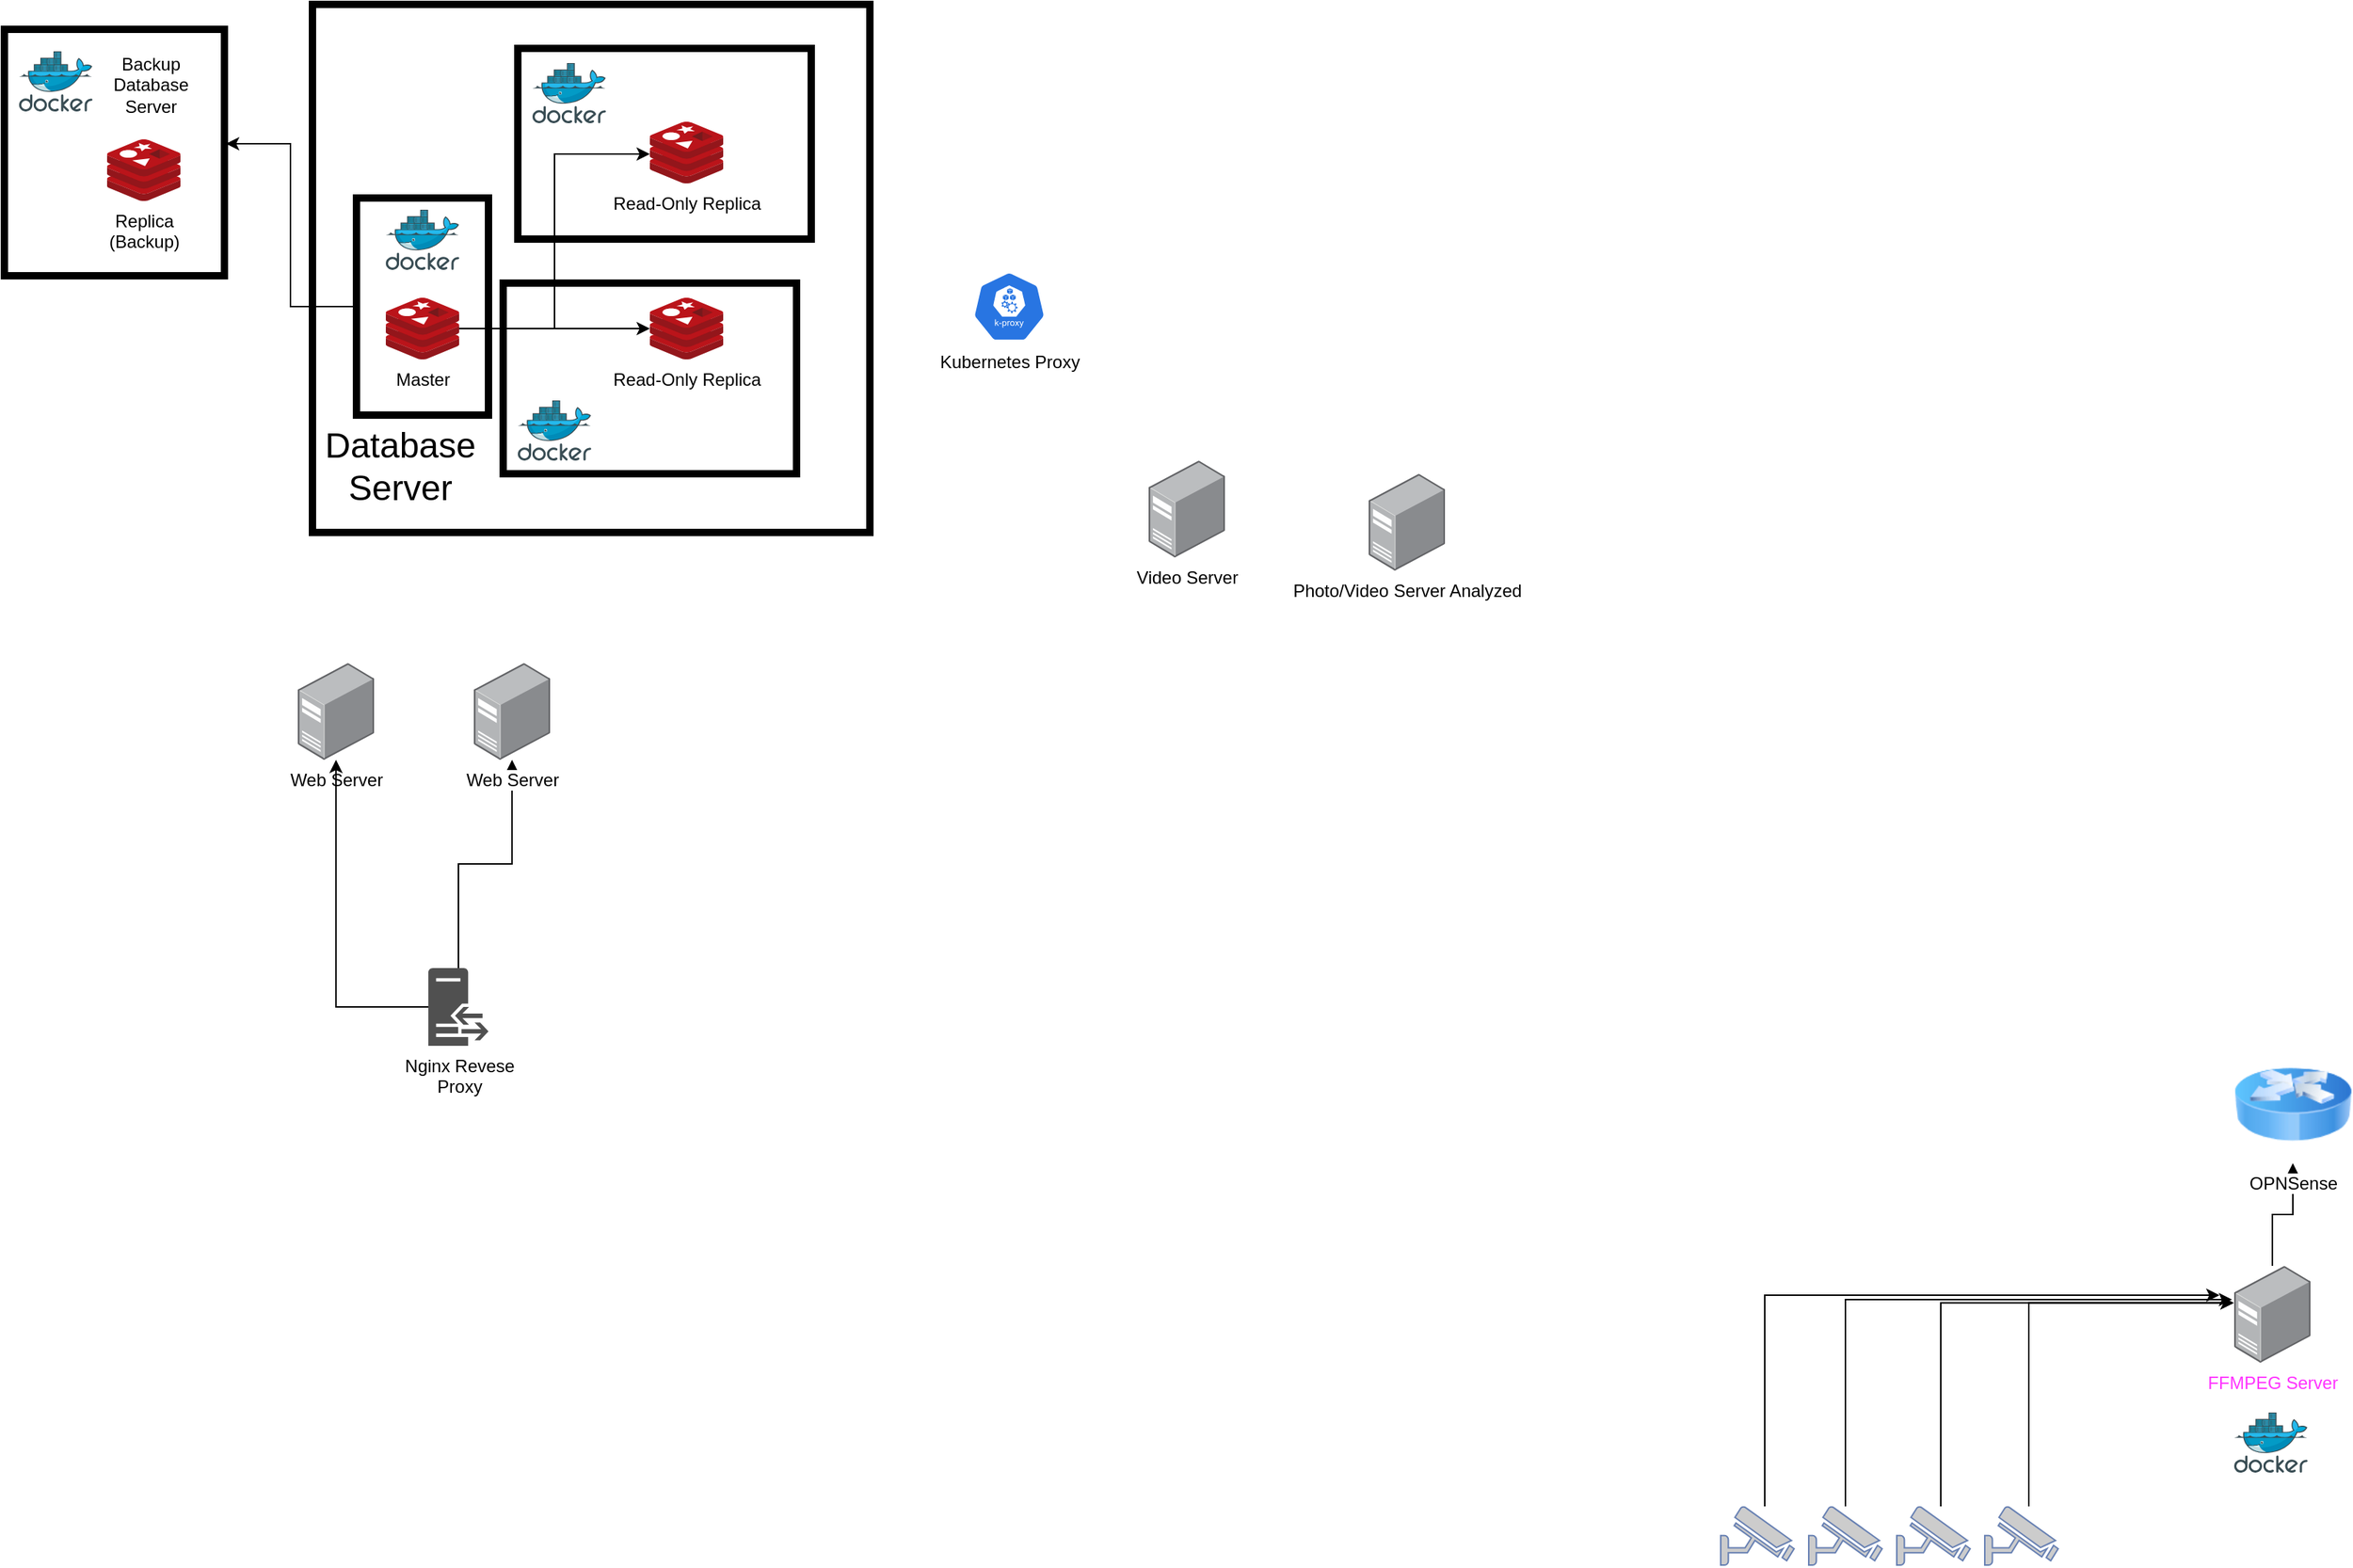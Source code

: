 <mxfile version="21.2.9" type="github">
  <diagram name="Page-1" id="8UPeFdMl0vFz5VUTd74H">
    <mxGraphModel dx="1363" dy="777" grid="1" gridSize="10" guides="1" tooltips="1" connect="1" arrows="1" fold="1" page="1" pageScale="1" pageWidth="1654" pageHeight="1169" math="0" shadow="0">
      <root>
        <mxCell id="0" />
        <mxCell id="1" parent="0" />
        <mxCell id="MEHSV4zgcUvzOmV2rdXF-19" style="edgeStyle=orthogonalEdgeStyle;rounded=0;orthogonalLoop=1;jettySize=auto;html=1;" parent="1" source="MEHSV4zgcUvzOmV2rdXF-21" target="MEHSV4zgcUvzOmV2rdXF-23" edge="1">
          <mxGeometry relative="1" as="geometry" />
        </mxCell>
        <mxCell id="MEHSV4zgcUvzOmV2rdXF-20" style="edgeStyle=orthogonalEdgeStyle;rounded=0;orthogonalLoop=1;jettySize=auto;html=1;entryX=0;entryY=0.524;entryDx=0;entryDy=0;entryPerimeter=0;" parent="1" source="MEHSV4zgcUvzOmV2rdXF-21" target="MEHSV4zgcUvzOmV2rdXF-22" edge="1">
          <mxGeometry relative="1" as="geometry" />
        </mxCell>
        <mxCell id="MEHSV4zgcUvzOmV2rdXF-21" value="Master" style="image;sketch=0;aspect=fixed;html=1;points=[];align=center;fontSize=12;image=img/lib/mscae/Cache_Redis_Product.svg;" parent="1" vertex="1">
          <mxGeometry x="290" y="270" width="50" height="42" as="geometry" />
        </mxCell>
        <mxCell id="MEHSV4zgcUvzOmV2rdXF-22" value="Read-Only Replica" style="image;sketch=0;aspect=fixed;html=1;points=[];align=center;fontSize=12;image=img/lib/mscae/Cache_Redis_Product.svg;" parent="1" vertex="1">
          <mxGeometry x="470" y="150" width="50" height="42" as="geometry" />
        </mxCell>
        <mxCell id="MEHSV4zgcUvzOmV2rdXF-23" value="Read-Only Replica" style="image;sketch=0;aspect=fixed;html=1;points=[];align=center;fontSize=12;image=img/lib/mscae/Cache_Redis_Product.svg;" parent="1" vertex="1">
          <mxGeometry x="470" y="270" width="50" height="42" as="geometry" />
        </mxCell>
        <mxCell id="MEHSV4zgcUvzOmV2rdXF-24" value="Replica&lt;br&gt;(Backup)" style="image;sketch=0;aspect=fixed;html=1;points=[];align=center;fontSize=12;image=img/lib/mscae/Cache_Redis_Product.svg;" parent="1" vertex="1">
          <mxGeometry x="100" y="162" width="50" height="42" as="geometry" />
        </mxCell>
        <mxCell id="MEHSV4zgcUvzOmV2rdXF-25" value="" style="image;sketch=0;aspect=fixed;html=1;points=[];align=center;fontSize=12;image=img/lib/mscae/Docker.svg;" parent="1" vertex="1">
          <mxGeometry x="390" y="110" width="50" height="41" as="geometry" />
        </mxCell>
        <mxCell id="MEHSV4zgcUvzOmV2rdXF-26" value="" style="image;sketch=0;aspect=fixed;html=1;points=[];align=center;fontSize=12;image=img/lib/mscae/Docker.svg;" parent="1" vertex="1">
          <mxGeometry x="40" y="102" width="50" height="41" as="geometry" />
        </mxCell>
        <mxCell id="MEHSV4zgcUvzOmV2rdXF-27" value="" style="image;sketch=0;aspect=fixed;html=1;points=[];align=center;fontSize=12;image=img/lib/mscae/Docker.svg;" parent="1" vertex="1">
          <mxGeometry x="290" y="210" width="50" height="41" as="geometry" />
        </mxCell>
        <mxCell id="MEHSV4zgcUvzOmV2rdXF-28" value="" style="image;sketch=0;aspect=fixed;html=1;points=[];align=center;fontSize=12;image=img/lib/mscae/Docker.svg;" parent="1" vertex="1">
          <mxGeometry x="380" y="340" width="50" height="41" as="geometry" />
        </mxCell>
        <mxCell id="MEHSV4zgcUvzOmV2rdXF-29" value="" style="rounded=0;whiteSpace=wrap;html=1;fillColor=none;strokeWidth=5;" parent="1" vertex="1">
          <mxGeometry x="380" y="100" width="200" height="130" as="geometry" />
        </mxCell>
        <mxCell id="MEHSV4zgcUvzOmV2rdXF-30" value="" style="rounded=0;whiteSpace=wrap;html=1;fillColor=none;strokeWidth=5;" parent="1" vertex="1">
          <mxGeometry x="370" y="260" width="200" height="130" as="geometry" />
        </mxCell>
        <mxCell id="Ju0tz5VagtQAyM3Ogj2z-4" style="edgeStyle=orthogonalEdgeStyle;rounded=0;orthogonalLoop=1;jettySize=auto;html=1;entryX=1.007;entryY=0.464;entryDx=0;entryDy=0;entryPerimeter=0;" edge="1" parent="1" source="MEHSV4zgcUvzOmV2rdXF-31" target="MEHSV4zgcUvzOmV2rdXF-32">
          <mxGeometry relative="1" as="geometry" />
        </mxCell>
        <mxCell id="MEHSV4zgcUvzOmV2rdXF-31" value="" style="rounded=0;whiteSpace=wrap;html=1;fillColor=none;strokeWidth=5;" parent="1" vertex="1">
          <mxGeometry x="270" y="202" width="90" height="148" as="geometry" />
        </mxCell>
        <mxCell id="MEHSV4zgcUvzOmV2rdXF-32" value="" style="rounded=0;whiteSpace=wrap;html=1;fillColor=none;strokeWidth=5;" parent="1" vertex="1">
          <mxGeometry x="30" y="87" width="150" height="168" as="geometry" />
        </mxCell>
        <mxCell id="MEHSV4zgcUvzOmV2rdXF-33" value="Kubernetes Proxy" style="sketch=0;html=1;dashed=0;whitespace=wrap;fillColor=#2875E2;strokeColor=#ffffff;points=[[0.005,0.63,0],[0.1,0.2,0],[0.9,0.2,0],[0.5,0,0],[0.995,0.63,0],[0.72,0.99,0],[0.5,1,0],[0.28,0.99,0]];verticalLabelPosition=bottom;align=center;verticalAlign=top;shape=mxgraph.kubernetes.icon;prIcon=k_proxy" parent="1" vertex="1">
          <mxGeometry x="690" y="252" width="50" height="48" as="geometry" />
        </mxCell>
        <mxCell id="MEHSV4zgcUvzOmV2rdXF-67" style="edgeStyle=orthogonalEdgeStyle;rounded=0;orthogonalLoop=1;jettySize=auto;html=1;entryX=0.5;entryY=1;entryDx=0;entryDy=0;" parent="1" source="MEHSV4zgcUvzOmV2rdXF-38" target="MEHSV4zgcUvzOmV2rdXF-66" edge="1">
          <mxGeometry relative="1" as="geometry" />
        </mxCell>
        <mxCell id="MEHSV4zgcUvzOmV2rdXF-38" value="&lt;font color=&quot;#ff33ff&quot;&gt;FFMPEG Server&lt;/font&gt;" style="image;points=[];aspect=fixed;html=1;align=center;shadow=0;dashed=0;image=img/lib/allied_telesis/computer_and_terminals/Server_Desktop.svg;" parent="1" vertex="1">
          <mxGeometry x="1550" y="930" width="52.07" height="66" as="geometry" />
        </mxCell>
        <mxCell id="MEHSV4zgcUvzOmV2rdXF-70" style="edgeStyle=orthogonalEdgeStyle;rounded=0;orthogonalLoop=1;jettySize=auto;html=1;entryX=-0.027;entryY=0.348;entryDx=0;entryDy=0;entryPerimeter=0;" parent="1" source="MEHSV4zgcUvzOmV2rdXF-40" target="MEHSV4zgcUvzOmV2rdXF-38" edge="1">
          <mxGeometry relative="1" as="geometry">
            <Array as="points">
              <mxPoint x="1285" y="953" />
            </Array>
          </mxGeometry>
        </mxCell>
        <mxCell id="MEHSV4zgcUvzOmV2rdXF-40" value="" style="fontColor=#0066CC;verticalAlign=top;verticalLabelPosition=bottom;labelPosition=center;align=center;html=1;outlineConnect=0;fillColor=#CCCCCC;strokeColor=#6881B3;gradientColor=none;gradientDirection=north;strokeWidth=2;shape=mxgraph.networks.security_camera;" parent="1" vertex="1">
          <mxGeometry x="1260" y="1094" width="50" height="40" as="geometry" />
        </mxCell>
        <mxCell id="MEHSV4zgcUvzOmV2rdXF-71" style="edgeStyle=orthogonalEdgeStyle;rounded=0;orthogonalLoop=1;jettySize=auto;html=1;" parent="1" source="MEHSV4zgcUvzOmV2rdXF-58" edge="1">
          <mxGeometry relative="1" as="geometry">
            <mxPoint x="1540" y="950" as="targetPoint" />
            <Array as="points">
              <mxPoint x="1230" y="950" />
            </Array>
          </mxGeometry>
        </mxCell>
        <mxCell id="MEHSV4zgcUvzOmV2rdXF-58" value="" style="fontColor=#0066CC;verticalAlign=top;verticalLabelPosition=bottom;labelPosition=center;align=center;html=1;outlineConnect=0;fillColor=#CCCCCC;strokeColor=#6881B3;gradientColor=none;gradientDirection=north;strokeWidth=2;shape=mxgraph.networks.security_camera;" parent="1" vertex="1">
          <mxGeometry x="1200" y="1094" width="50" height="40" as="geometry" />
        </mxCell>
        <mxCell id="MEHSV4zgcUvzOmV2rdXF-69" style="edgeStyle=orthogonalEdgeStyle;rounded=0;orthogonalLoop=1;jettySize=auto;html=1;entryX=-0.005;entryY=0.383;entryDx=0;entryDy=0;entryPerimeter=0;" parent="1" source="MEHSV4zgcUvzOmV2rdXF-59" target="MEHSV4zgcUvzOmV2rdXF-38" edge="1">
          <mxGeometry relative="1" as="geometry">
            <Array as="points">
              <mxPoint x="1350" y="955" />
            </Array>
          </mxGeometry>
        </mxCell>
        <mxCell id="MEHSV4zgcUvzOmV2rdXF-59" value="" style="fontColor=#0066CC;verticalAlign=top;verticalLabelPosition=bottom;labelPosition=center;align=center;html=1;outlineConnect=0;fillColor=#CCCCCC;strokeColor=#6881B3;gradientColor=none;gradientDirection=north;strokeWidth=2;shape=mxgraph.networks.security_camera;" parent="1" vertex="1">
          <mxGeometry x="1320" y="1094" width="50" height="40" as="geometry" />
        </mxCell>
        <mxCell id="MEHSV4zgcUvzOmV2rdXF-68" style="edgeStyle=orthogonalEdgeStyle;rounded=0;orthogonalLoop=1;jettySize=auto;html=1;entryX=-0.005;entryY=0.383;entryDx=0;entryDy=0;entryPerimeter=0;" parent="1" source="MEHSV4zgcUvzOmV2rdXF-60" target="MEHSV4zgcUvzOmV2rdXF-38" edge="1">
          <mxGeometry relative="1" as="geometry">
            <Array as="points">
              <mxPoint x="1410" y="955" />
            </Array>
          </mxGeometry>
        </mxCell>
        <mxCell id="MEHSV4zgcUvzOmV2rdXF-60" value="" style="fontColor=#0066CC;verticalAlign=top;verticalLabelPosition=bottom;labelPosition=center;align=center;html=1;outlineConnect=0;fillColor=#CCCCCC;strokeColor=#6881B3;gradientColor=none;gradientDirection=north;strokeWidth=2;shape=mxgraph.networks.security_camera;" parent="1" vertex="1">
          <mxGeometry x="1380" y="1094" width="50" height="40" as="geometry" />
        </mxCell>
        <mxCell id="MEHSV4zgcUvzOmV2rdXF-66" value="OPNSense" style="image;html=1;image=img/lib/clip_art/networking/Router_Icon_128x128.png" parent="1" vertex="1">
          <mxGeometry x="1550" y="780" width="80" height="80" as="geometry" />
        </mxCell>
        <mxCell id="MEHSV4zgcUvzOmV2rdXF-72" value="" style="image;sketch=0;aspect=fixed;html=1;points=[];align=center;fontSize=12;image=img/lib/mscae/Docker.svg;" parent="1" vertex="1">
          <mxGeometry x="1550" y="1030" width="50" height="41" as="geometry" />
        </mxCell>
        <mxCell id="MEHSV4zgcUvzOmV2rdXF-75" value="Database Server" style="text;html=1;strokeColor=none;fillColor=none;align=center;verticalAlign=middle;whiteSpace=wrap;rounded=0;fontSize=24;" parent="1" vertex="1">
          <mxGeometry x="270" y="370" width="60" height="30" as="geometry" />
        </mxCell>
        <mxCell id="MEHSV4zgcUvzOmV2rdXF-76" value="Web Server" style="image;points=[];aspect=fixed;html=1;align=center;shadow=0;dashed=0;image=img/lib/allied_telesis/computer_and_terminals/Server_Desktop.svg;" parent="1" vertex="1">
          <mxGeometry x="230" y="519" width="52.07" height="66" as="geometry" />
        </mxCell>
        <mxCell id="MEHSV4zgcUvzOmV2rdXF-78" value="Video Server" style="image;points=[];aspect=fixed;html=1;align=center;shadow=0;dashed=0;image=img/lib/allied_telesis/computer_and_terminals/Server_Desktop.svg;" parent="1" vertex="1">
          <mxGeometry x="810" y="381" width="52.07" height="66" as="geometry" />
        </mxCell>
        <mxCell id="MEHSV4zgcUvzOmV2rdXF-81" style="edgeStyle=orthogonalEdgeStyle;rounded=0;orthogonalLoop=1;jettySize=auto;html=1;" parent="1" source="MEHSV4zgcUvzOmV2rdXF-79" target="MEHSV4zgcUvzOmV2rdXF-76" edge="1">
          <mxGeometry relative="1" as="geometry" />
        </mxCell>
        <mxCell id="MEHSV4zgcUvzOmV2rdXF-83" style="edgeStyle=orthogonalEdgeStyle;rounded=0;orthogonalLoop=1;jettySize=auto;html=1;" parent="1" source="MEHSV4zgcUvzOmV2rdXF-79" target="MEHSV4zgcUvzOmV2rdXF-82" edge="1">
          <mxGeometry relative="1" as="geometry" />
        </mxCell>
        <mxCell id="MEHSV4zgcUvzOmV2rdXF-79" value="Nginx Revese&lt;br&gt;Proxy" style="sketch=0;pointerEvents=1;shadow=0;dashed=0;html=1;strokeColor=none;fillColor=#505050;labelPosition=center;verticalLabelPosition=bottom;verticalAlign=top;outlineConnect=0;align=center;shape=mxgraph.office.servers.reverse_proxy;" parent="1" vertex="1">
          <mxGeometry x="319" y="727" width="41" height="53" as="geometry" />
        </mxCell>
        <mxCell id="MEHSV4zgcUvzOmV2rdXF-80" value="Photo/Video Server Analyzed" style="image;points=[];aspect=fixed;html=1;align=center;shadow=0;dashed=0;image=img/lib/allied_telesis/computer_and_terminals/Server_Desktop.svg;" parent="1" vertex="1">
          <mxGeometry x="960" y="390" width="52.07" height="66" as="geometry" />
        </mxCell>
        <mxCell id="MEHSV4zgcUvzOmV2rdXF-82" value="Web Server" style="image;points=[];aspect=fixed;html=1;align=center;shadow=0;dashed=0;image=img/lib/allied_telesis/computer_and_terminals/Server_Desktop.svg;" parent="1" vertex="1">
          <mxGeometry x="350" y="519" width="52.07" height="66" as="geometry" />
        </mxCell>
        <mxCell id="Ju0tz5VagtQAyM3Ogj2z-5" value="" style="rounded=0;whiteSpace=wrap;html=1;fillColor=none;strokeWidth=5;" vertex="1" parent="1">
          <mxGeometry x="240" y="70" width="380" height="360" as="geometry" />
        </mxCell>
        <mxCell id="Ju0tz5VagtQAyM3Ogj2z-6" value="Backup Database Server" style="text;html=1;strokeColor=none;fillColor=none;align=center;verticalAlign=middle;whiteSpace=wrap;rounded=0;strokeWidth=5;" vertex="1" parent="1">
          <mxGeometry x="100" y="110" width="60" height="30" as="geometry" />
        </mxCell>
      </root>
    </mxGraphModel>
  </diagram>
</mxfile>
